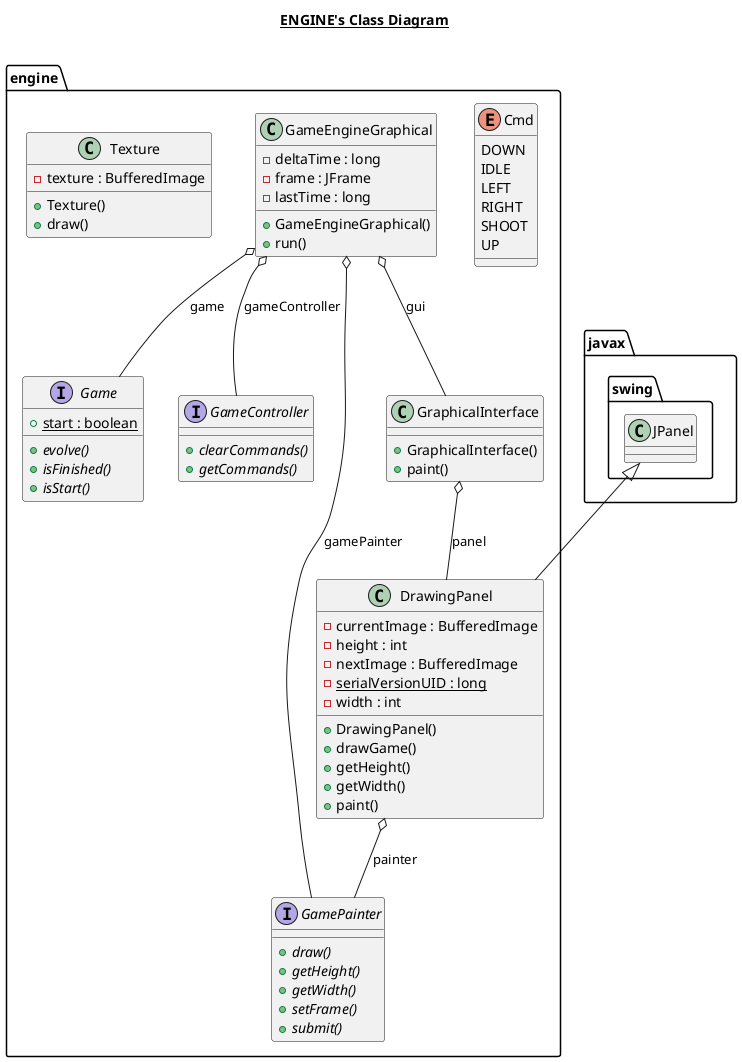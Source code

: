 @startuml

title __ENGINE's Class Diagram__\n

  namespace engine {
    enum Cmd {
      DOWN
      IDLE
      LEFT
      RIGHT
      SHOOT
      UP
    }
  }
  

  namespace engine {
    class engine.DrawingPanel {
        - currentImage : BufferedImage
        - height : int
        - nextImage : BufferedImage
        {static} - serialVersionUID : long
        - width : int
        + DrawingPanel()
        + drawGame()
        + getHeight()
        + getWidth()
        + paint()
    }
  }
  

  namespace engine {
    interface engine.Game {
        {static} + start : boolean
        {abstract} + evolve()
        {abstract} + isFinished()
        {abstract} + isStart()
    }
  }
  

  namespace engine {
    interface engine.GameController {
        {abstract} + clearCommands()
        {abstract} + getCommands()
    }
  }
  

  namespace engine {
    class engine.GameEngineGraphical {
        - deltaTime : long
        - frame : JFrame
        - lastTime : long
        + GameEngineGraphical()
        + run()
    }
  }
  

  namespace engine {
    interface engine.GamePainter {
        {abstract} + draw()
        {abstract} + getHeight()
        {abstract} + getWidth()
        {abstract} + setFrame()
        {abstract} + submit()
    }
  }
  

  namespace engine {
    class engine.GraphicalInterface {
        + GraphicalInterface()
        + paint()
    }
  }
  

  namespace engine {
    class engine.Texture {
        - texture : BufferedImage
        + Texture()
        + draw()
    }
  }
  

  engine.DrawingPanel -up-|> javax.swing.JPanel
  engine.DrawingPanel o-- engine.GamePainter : painter
  engine.GameEngineGraphical o-- engine.Game : game
  engine.GameEngineGraphical o-- engine.GameController : gameController
  engine.GameEngineGraphical o-- engine.GamePainter : gamePainter
  engine.GameEngineGraphical o-- engine.GraphicalInterface : gui
  engine.GraphicalInterface o-- engine.DrawingPanel : panel


@enduml

